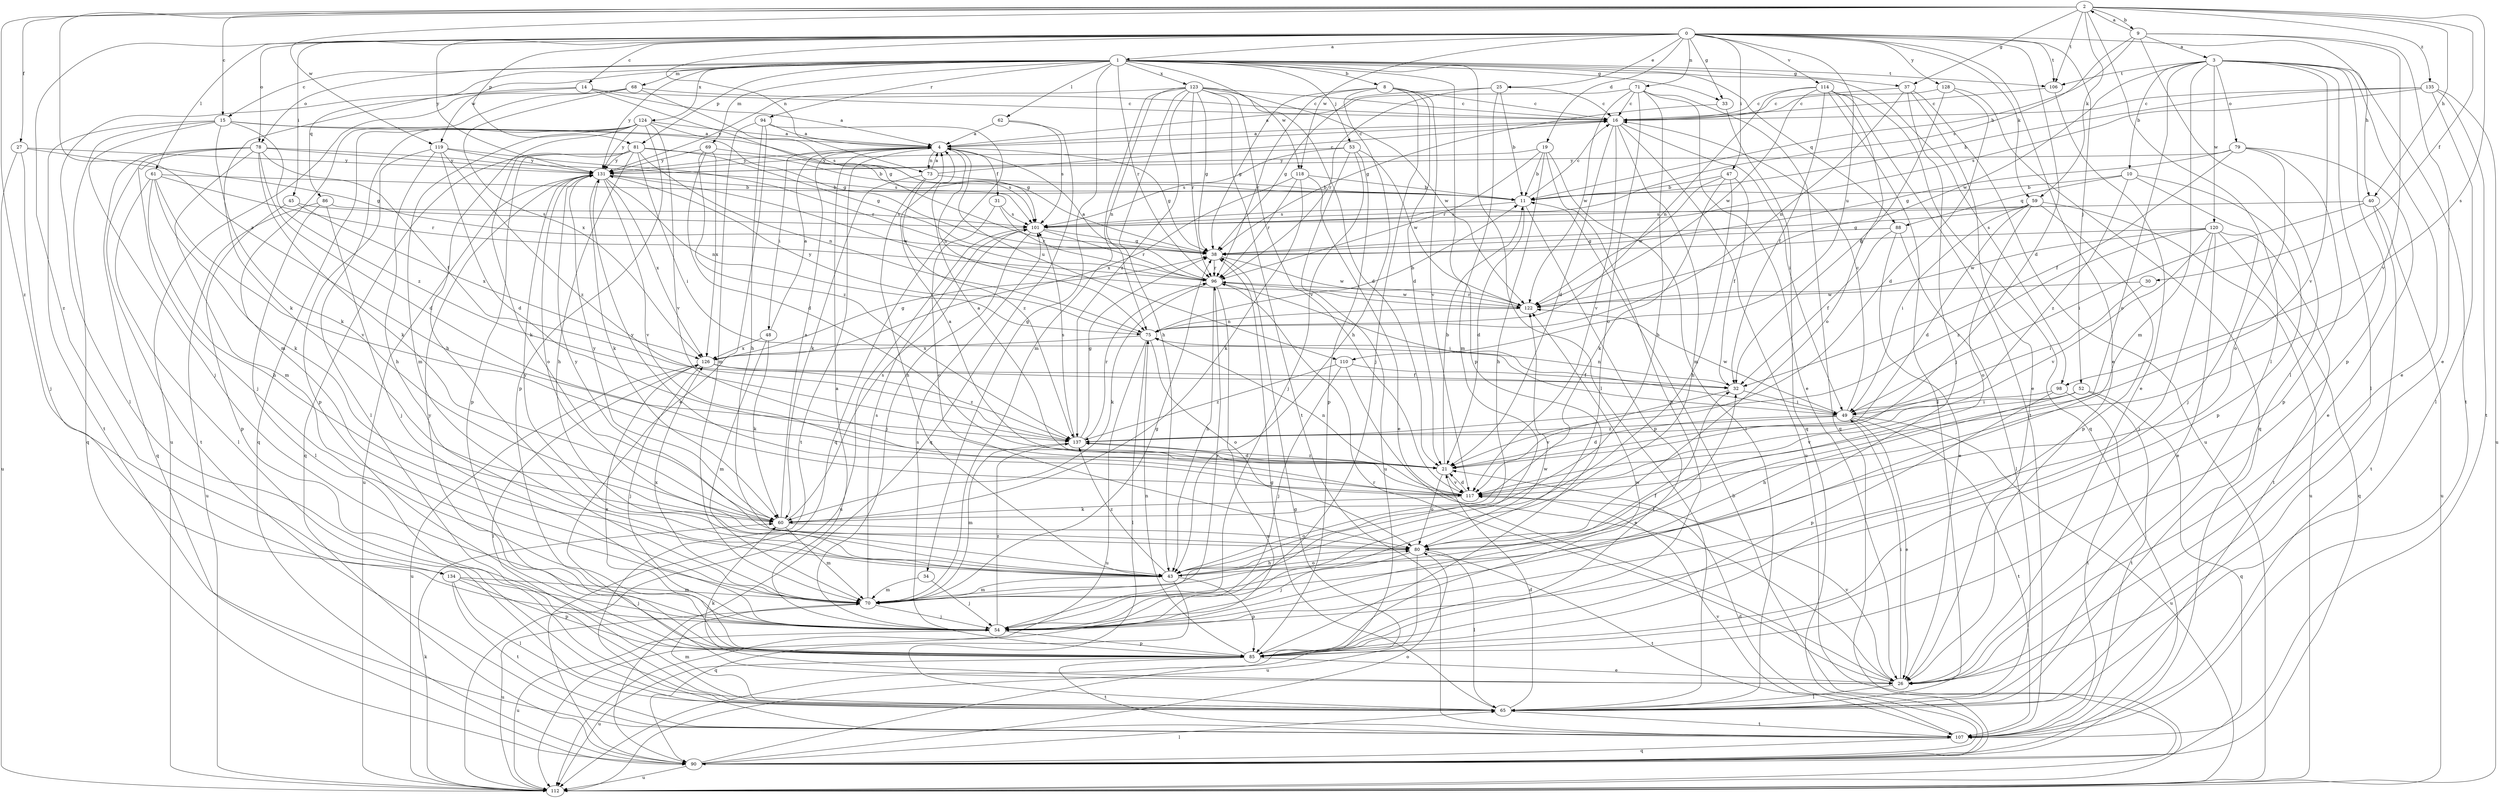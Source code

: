 strict digraph  {
0;
1;
2;
3;
4;
8;
9;
10;
11;
14;
15;
16;
19;
21;
25;
26;
27;
30;
31;
32;
33;
34;
37;
38;
40;
43;
45;
47;
48;
49;
52;
53;
54;
59;
60;
61;
62;
65;
68;
69;
70;
71;
73;
75;
78;
79;
80;
81;
85;
86;
88;
90;
94;
96;
98;
101;
106;
107;
110;
112;
114;
117;
118;
119;
120;
122;
123;
124;
126;
128;
131;
134;
135;
137;
0 -> 1  [label=a];
0 -> 14  [label=c];
0 -> 19  [label=d];
0 -> 21  [label=d];
0 -> 25  [label=e];
0 -> 26  [label=e];
0 -> 33  [label=g];
0 -> 40  [label=h];
0 -> 45  [label=i];
0 -> 47  [label=i];
0 -> 52  [label=j];
0 -> 59  [label=k];
0 -> 61  [label=l];
0 -> 71  [label=n];
0 -> 73  [label=n];
0 -> 78  [label=o];
0 -> 81  [label=p];
0 -> 106  [label=t];
0 -> 110  [label=u];
0 -> 114  [label=v];
0 -> 118  [label=w];
0 -> 128  [label=y];
0 -> 131  [label=y];
0 -> 134  [label=z];
1 -> 8  [label=b];
1 -> 15  [label=c];
1 -> 33  [label=g];
1 -> 34  [label=g];
1 -> 37  [label=g];
1 -> 53  [label=j];
1 -> 62  [label=l];
1 -> 65  [label=l];
1 -> 68  [label=m];
1 -> 69  [label=m];
1 -> 78  [label=o];
1 -> 81  [label=p];
1 -> 85  [label=p];
1 -> 86  [label=q];
1 -> 88  [label=q];
1 -> 94  [label=r];
1 -> 96  [label=r];
1 -> 98  [label=s];
1 -> 106  [label=t];
1 -> 118  [label=w];
1 -> 119  [label=w];
1 -> 123  [label=x];
1 -> 124  [label=x];
1 -> 131  [label=y];
2 -> 9  [label=b];
2 -> 15  [label=c];
2 -> 27  [label=f];
2 -> 30  [label=f];
2 -> 37  [label=g];
2 -> 40  [label=h];
2 -> 59  [label=k];
2 -> 65  [label=l];
2 -> 98  [label=s];
2 -> 106  [label=t];
2 -> 119  [label=w];
2 -> 134  [label=z];
2 -> 135  [label=z];
2 -> 137  [label=z];
3 -> 10  [label=b];
3 -> 26  [label=e];
3 -> 65  [label=l];
3 -> 70  [label=m];
3 -> 79  [label=o];
3 -> 80  [label=o];
3 -> 85  [label=p];
3 -> 106  [label=t];
3 -> 107  [label=t];
3 -> 117  [label=v];
3 -> 120  [label=w];
3 -> 122  [label=w];
4 -> 16  [label=c];
4 -> 31  [label=f];
4 -> 38  [label=g];
4 -> 48  [label=i];
4 -> 73  [label=n];
4 -> 75  [label=n];
4 -> 107  [label=t];
4 -> 110  [label=u];
4 -> 131  [label=y];
8 -> 16  [label=c];
8 -> 21  [label=d];
8 -> 38  [label=g];
8 -> 43  [label=h];
8 -> 54  [label=j];
8 -> 96  [label=r];
8 -> 117  [label=v];
9 -> 2  [label=a];
9 -> 3  [label=a];
9 -> 11  [label=b];
9 -> 26  [label=e];
9 -> 65  [label=l];
9 -> 101  [label=s];
9 -> 117  [label=v];
10 -> 11  [label=b];
10 -> 54  [label=j];
10 -> 85  [label=p];
10 -> 88  [label=q];
10 -> 137  [label=z];
11 -> 16  [label=c];
11 -> 21  [label=d];
11 -> 85  [label=p];
11 -> 101  [label=s];
14 -> 4  [label=a];
14 -> 16  [label=c];
14 -> 38  [label=g];
14 -> 60  [label=k];
14 -> 65  [label=l];
15 -> 4  [label=a];
15 -> 38  [label=g];
15 -> 54  [label=j];
15 -> 60  [label=k];
15 -> 90  [label=q];
15 -> 107  [label=t];
15 -> 137  [label=z];
16 -> 4  [label=a];
16 -> 21  [label=d];
16 -> 49  [label=i];
16 -> 70  [label=m];
16 -> 112  [label=u];
16 -> 117  [label=v];
19 -> 11  [label=b];
19 -> 43  [label=h];
19 -> 65  [label=l];
19 -> 85  [label=p];
19 -> 96  [label=r];
19 -> 131  [label=y];
21 -> 4  [label=a];
21 -> 11  [label=b];
21 -> 80  [label=o];
21 -> 117  [label=v];
21 -> 137  [label=z];
25 -> 11  [label=b];
25 -> 16  [label=c];
25 -> 38  [label=g];
25 -> 70  [label=m];
25 -> 96  [label=r];
26 -> 49  [label=i];
26 -> 60  [label=k];
26 -> 65  [label=l];
26 -> 96  [label=r];
26 -> 117  [label=v];
27 -> 38  [label=g];
27 -> 54  [label=j];
27 -> 112  [label=u];
27 -> 131  [label=y];
30 -> 49  [label=i];
30 -> 122  [label=w];
31 -> 80  [label=o];
31 -> 96  [label=r];
31 -> 101  [label=s];
32 -> 49  [label=i];
32 -> 75  [label=n];
32 -> 117  [label=v];
33 -> 38  [label=g];
33 -> 90  [label=q];
34 -> 54  [label=j];
34 -> 70  [label=m];
37 -> 16  [label=c];
37 -> 26  [label=e];
37 -> 54  [label=j];
37 -> 75  [label=n];
37 -> 112  [label=u];
38 -> 96  [label=r];
38 -> 122  [label=w];
40 -> 49  [label=i];
40 -> 101  [label=s];
40 -> 107  [label=t];
40 -> 112  [label=u];
43 -> 70  [label=m];
43 -> 80  [label=o];
43 -> 85  [label=p];
43 -> 90  [label=q];
43 -> 131  [label=y];
43 -> 137  [label=z];
45 -> 85  [label=p];
45 -> 101  [label=s];
45 -> 126  [label=x];
47 -> 11  [label=b];
47 -> 32  [label=f];
47 -> 43  [label=h];
47 -> 60  [label=k];
47 -> 122  [label=w];
48 -> 4  [label=a];
48 -> 60  [label=k];
48 -> 70  [label=m];
48 -> 126  [label=x];
49 -> 16  [label=c];
49 -> 21  [label=d];
49 -> 26  [label=e];
49 -> 107  [label=t];
49 -> 112  [label=u];
49 -> 122  [label=w];
49 -> 137  [label=z];
52 -> 43  [label=h];
52 -> 49  [label=i];
52 -> 90  [label=q];
52 -> 107  [label=t];
52 -> 117  [label=v];
53 -> 54  [label=j];
53 -> 85  [label=p];
53 -> 101  [label=s];
53 -> 112  [label=u];
53 -> 122  [label=w];
53 -> 131  [label=y];
54 -> 4  [label=a];
54 -> 32  [label=f];
54 -> 85  [label=p];
54 -> 96  [label=r];
54 -> 112  [label=u];
54 -> 122  [label=w];
54 -> 137  [label=z];
59 -> 21  [label=d];
59 -> 38  [label=g];
59 -> 49  [label=i];
59 -> 80  [label=o];
59 -> 85  [label=p];
59 -> 101  [label=s];
59 -> 112  [label=u];
60 -> 4  [label=a];
60 -> 70  [label=m];
60 -> 80  [label=o];
60 -> 101  [label=s];
60 -> 131  [label=y];
61 -> 11  [label=b];
61 -> 43  [label=h];
61 -> 60  [label=k];
61 -> 65  [label=l];
61 -> 96  [label=r];
61 -> 117  [label=v];
62 -> 4  [label=a];
62 -> 90  [label=q];
62 -> 101  [label=s];
65 -> 21  [label=d];
65 -> 38  [label=g];
65 -> 70  [label=m];
65 -> 107  [label=t];
68 -> 16  [label=c];
68 -> 70  [label=m];
68 -> 101  [label=s];
68 -> 112  [label=u];
68 -> 126  [label=x];
69 -> 21  [label=d];
69 -> 101  [label=s];
69 -> 126  [label=x];
69 -> 131  [label=y];
69 -> 137  [label=z];
70 -> 32  [label=f];
70 -> 38  [label=g];
70 -> 54  [label=j];
70 -> 101  [label=s];
70 -> 112  [label=u];
70 -> 126  [label=x];
71 -> 4  [label=a];
71 -> 16  [label=c];
71 -> 26  [label=e];
71 -> 43  [label=h];
71 -> 80  [label=o];
71 -> 90  [label=q];
71 -> 122  [label=w];
73 -> 4  [label=a];
73 -> 11  [label=b];
73 -> 16  [label=c];
73 -> 43  [label=h];
73 -> 60  [label=k];
73 -> 137  [label=z];
75 -> 11  [label=b];
75 -> 65  [label=l];
75 -> 80  [label=o];
75 -> 112  [label=u];
75 -> 126  [label=x];
75 -> 131  [label=y];
78 -> 21  [label=d];
78 -> 32  [label=f];
78 -> 54  [label=j];
78 -> 60  [label=k];
78 -> 70  [label=m];
78 -> 90  [label=q];
78 -> 101  [label=s];
78 -> 107  [label=t];
78 -> 131  [label=y];
79 -> 26  [label=e];
79 -> 32  [label=f];
79 -> 38  [label=g];
79 -> 80  [label=o];
79 -> 85  [label=p];
79 -> 131  [label=y];
80 -> 43  [label=h];
80 -> 54  [label=j];
80 -> 65  [label=l];
80 -> 107  [label=t];
80 -> 112  [label=u];
80 -> 131  [label=y];
81 -> 11  [label=b];
81 -> 38  [label=g];
81 -> 43  [label=h];
81 -> 49  [label=i];
81 -> 60  [label=k];
81 -> 75  [label=n];
81 -> 85  [label=p];
81 -> 90  [label=q];
81 -> 131  [label=y];
85 -> 26  [label=e];
85 -> 75  [label=n];
85 -> 101  [label=s];
85 -> 107  [label=t];
85 -> 112  [label=u];
85 -> 122  [label=w];
85 -> 126  [label=x];
85 -> 131  [label=y];
86 -> 54  [label=j];
86 -> 65  [label=l];
86 -> 101  [label=s];
86 -> 112  [label=u];
88 -> 26  [label=e];
88 -> 32  [label=f];
88 -> 38  [label=g];
88 -> 65  [label=l];
90 -> 21  [label=d];
90 -> 38  [label=g];
90 -> 65  [label=l];
90 -> 80  [label=o];
90 -> 112  [label=u];
94 -> 4  [label=a];
94 -> 26  [label=e];
94 -> 43  [label=h];
94 -> 70  [label=m];
94 -> 90  [label=q];
96 -> 4  [label=a];
96 -> 43  [label=h];
96 -> 49  [label=i];
96 -> 60  [label=k];
96 -> 112  [label=u];
96 -> 122  [label=w];
98 -> 49  [label=i];
98 -> 85  [label=p];
98 -> 107  [label=t];
101 -> 38  [label=g];
101 -> 54  [label=j];
101 -> 96  [label=r];
101 -> 112  [label=u];
106 -> 16  [label=c];
106 -> 26  [label=e];
107 -> 90  [label=q];
107 -> 117  [label=v];
110 -> 26  [label=e];
110 -> 32  [label=f];
110 -> 54  [label=j];
110 -> 137  [label=z];
112 -> 11  [label=b];
112 -> 60  [label=k];
114 -> 16  [label=c];
114 -> 32  [label=f];
114 -> 65  [label=l];
114 -> 75  [label=n];
114 -> 80  [label=o];
114 -> 90  [label=q];
114 -> 107  [label=t];
114 -> 122  [label=w];
117 -> 4  [label=a];
117 -> 21  [label=d];
117 -> 60  [label=k];
117 -> 75  [label=n];
117 -> 131  [label=y];
118 -> 11  [label=b];
118 -> 26  [label=e];
118 -> 60  [label=k];
118 -> 96  [label=r];
118 -> 126  [label=x];
119 -> 21  [label=d];
119 -> 43  [label=h];
119 -> 85  [label=p];
119 -> 96  [label=r];
119 -> 131  [label=y];
119 -> 137  [label=z];
120 -> 26  [label=e];
120 -> 38  [label=g];
120 -> 54  [label=j];
120 -> 90  [label=q];
120 -> 107  [label=t];
120 -> 117  [label=v];
120 -> 122  [label=w];
120 -> 137  [label=z];
122 -> 75  [label=n];
122 -> 96  [label=r];
123 -> 16  [label=c];
123 -> 21  [label=d];
123 -> 38  [label=g];
123 -> 43  [label=h];
123 -> 70  [label=m];
123 -> 75  [label=n];
123 -> 96  [label=r];
123 -> 107  [label=t];
123 -> 117  [label=v];
123 -> 122  [label=w];
123 -> 131  [label=y];
123 -> 137  [label=z];
124 -> 4  [label=a];
124 -> 38  [label=g];
124 -> 43  [label=h];
124 -> 65  [label=l];
124 -> 70  [label=m];
124 -> 85  [label=p];
124 -> 90  [label=q];
124 -> 117  [label=v];
124 -> 131  [label=y];
126 -> 32  [label=f];
126 -> 38  [label=g];
126 -> 54  [label=j];
126 -> 65  [label=l];
126 -> 112  [label=u];
126 -> 137  [label=z];
128 -> 16  [label=c];
128 -> 21  [label=d];
128 -> 32  [label=f];
128 -> 90  [label=q];
131 -> 11  [label=b];
131 -> 60  [label=k];
131 -> 75  [label=n];
131 -> 80  [label=o];
131 -> 112  [label=u];
131 -> 117  [label=v];
131 -> 122  [label=w];
131 -> 126  [label=x];
134 -> 54  [label=j];
134 -> 65  [label=l];
134 -> 70  [label=m];
134 -> 85  [label=p];
134 -> 107  [label=t];
135 -> 11  [label=b];
135 -> 16  [label=c];
135 -> 65  [label=l];
135 -> 101  [label=s];
135 -> 107  [label=t];
135 -> 112  [label=u];
137 -> 21  [label=d];
137 -> 38  [label=g];
137 -> 70  [label=m];
137 -> 96  [label=r];
137 -> 101  [label=s];
}
